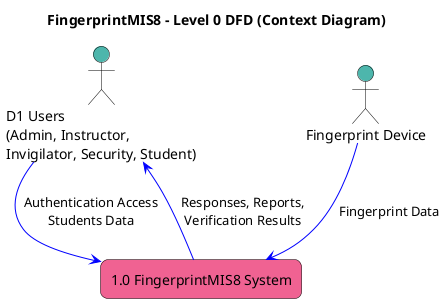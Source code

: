 @startuml
title FingerprintMIS8 - Level 0 DFD (Context Diagram)

skinparam rectangle {
  BackgroundColor #f06292
  BorderColor black
  RoundCorner 15
  FontColor black
}

skinparam actor {
  BackgroundColor #4db6ac
  BorderColor black
  FontColor black
}

actor "D1 Users\n(Admin, Instructor,\nInvigilator, Security, Student)" as Users #4db6ac
rectangle "1.0 FingerprintMIS8 System" as System #f06292
actor "Fingerprint Device" as Device #4db6ac

Users -[#0000FF]-> System : Authentication Access\nStudents Data
Device -[#0000FF]-> System : Fingerprint Data
System -[#0000FF]-> Users : Responses, Reports,\nVerification Results

@enduml
